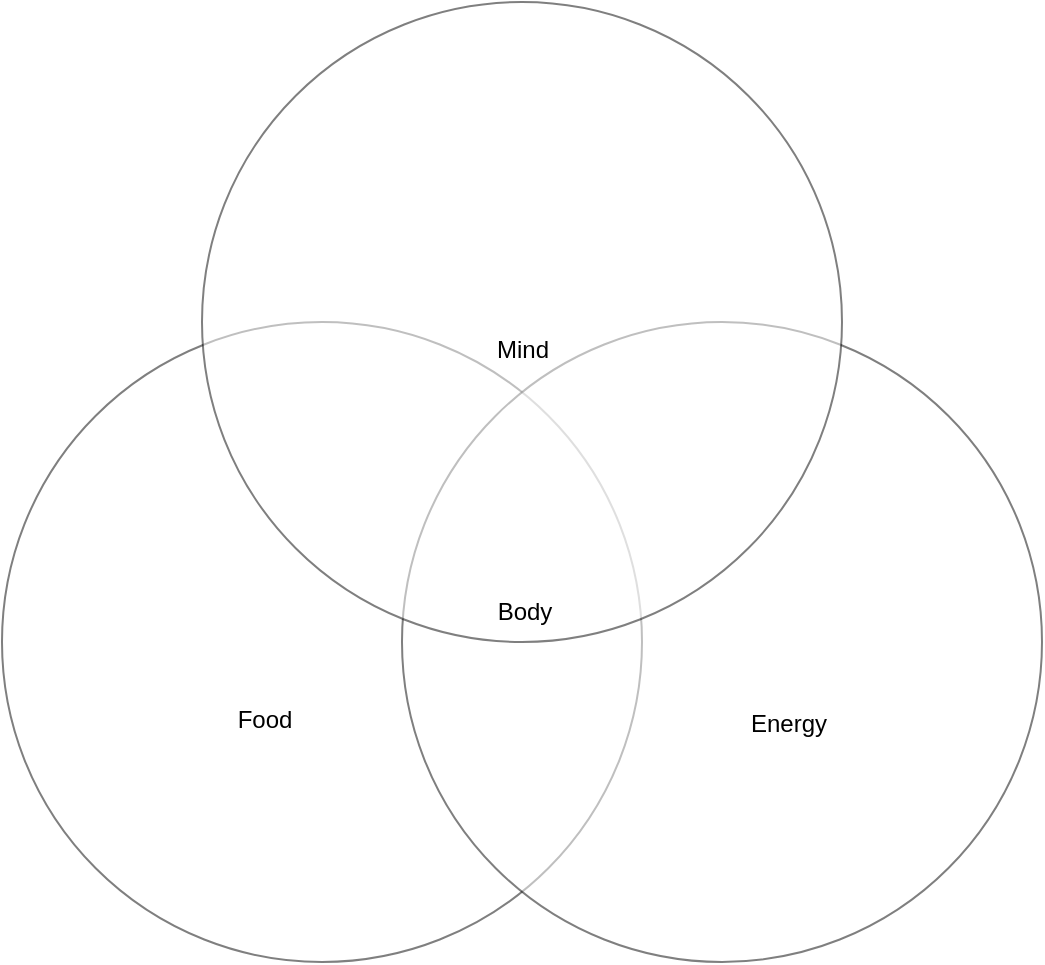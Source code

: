 <mxfile version="26.0.5">
  <diagram name="Page-1" id="Qa73W8nw9gtAEAMgE2KS">
    <mxGraphModel dx="1434" dy="876" grid="0" gridSize="10" guides="1" tooltips="1" connect="1" arrows="1" fold="1" page="1" pageScale="1" pageWidth="850" pageHeight="1100" math="0" shadow="0">
      <root>
        <mxCell id="0" />
        <mxCell id="1" parent="0" />
        <mxCell id="iv6oOa5ACZCAxFHoa43c-1" value="" style="ellipse;whiteSpace=wrap;html=1;aspect=fixed;opacity=50;" vertex="1" parent="1">
          <mxGeometry x="200" y="320" width="320" height="320" as="geometry" />
        </mxCell>
        <mxCell id="iv6oOa5ACZCAxFHoa43c-2" value="" style="ellipse;whiteSpace=wrap;html=1;aspect=fixed;opacity=50;" vertex="1" parent="1">
          <mxGeometry x="400" y="320" width="320" height="320" as="geometry" />
        </mxCell>
        <mxCell id="iv6oOa5ACZCAxFHoa43c-3" value="" style="ellipse;whiteSpace=wrap;html=1;aspect=fixed;opacity=50;" vertex="1" parent="1">
          <mxGeometry x="300" y="160" width="320" height="320" as="geometry" />
        </mxCell>
        <mxCell id="iv6oOa5ACZCAxFHoa43c-7" value="Food" style="shape=image;html=1;verticalAlign=top;verticalLabelPosition=bottom;labelBackgroundColor=#ffffff;imageAspect=0;aspect=fixed;image=https://cdn1.iconfinder.com/data/icons/ionicons-outline-vol-2/512/nutrition-outline-128.png" vertex="1" parent="1">
          <mxGeometry x="304" y="451" width="54" height="54" as="geometry" />
        </mxCell>
        <mxCell id="iv6oOa5ACZCAxFHoa43c-9" value="Mind" style="shape=image;html=1;verticalAlign=top;verticalLabelPosition=bottom;labelBackgroundColor=#ffffff;imageAspect=0;aspect=fixed;image=https://cdn2.iconfinder.com/data/icons/boxicons-regular-vol-1/24/bx-brain-128.png" vertex="1" parent="1">
          <mxGeometry x="433" y="266" width="54" height="54" as="geometry" />
        </mxCell>
        <mxCell id="iv6oOa5ACZCAxFHoa43c-12" value="Body" style="shape=image;html=1;verticalAlign=top;verticalLabelPosition=bottom;labelBackgroundColor=#ffffff;imageAspect=0;aspect=fixed;image=https://cdn1.iconfinder.com/data/icons/dompicon-glyph-fitness-diet/256/meditation-yoga-retreat-fitness-diet-128.png" vertex="1" parent="1">
          <mxGeometry x="433" y="396" width="55" height="55" as="geometry" />
        </mxCell>
        <mxCell id="iv6oOa5ACZCAxFHoa43c-14" value="Energy" style="shape=image;html=1;verticalAlign=top;verticalLabelPosition=bottom;labelBackgroundColor=#ffffff;imageAspect=0;aspect=fixed;image=https://cdn1.iconfinder.com/data/icons/bootstrap-vol-3/16/lightning-charge-128.png" vertex="1" parent="1">
          <mxGeometry x="566" y="453" width="54" height="54" as="geometry" />
        </mxCell>
      </root>
    </mxGraphModel>
  </diagram>
</mxfile>
